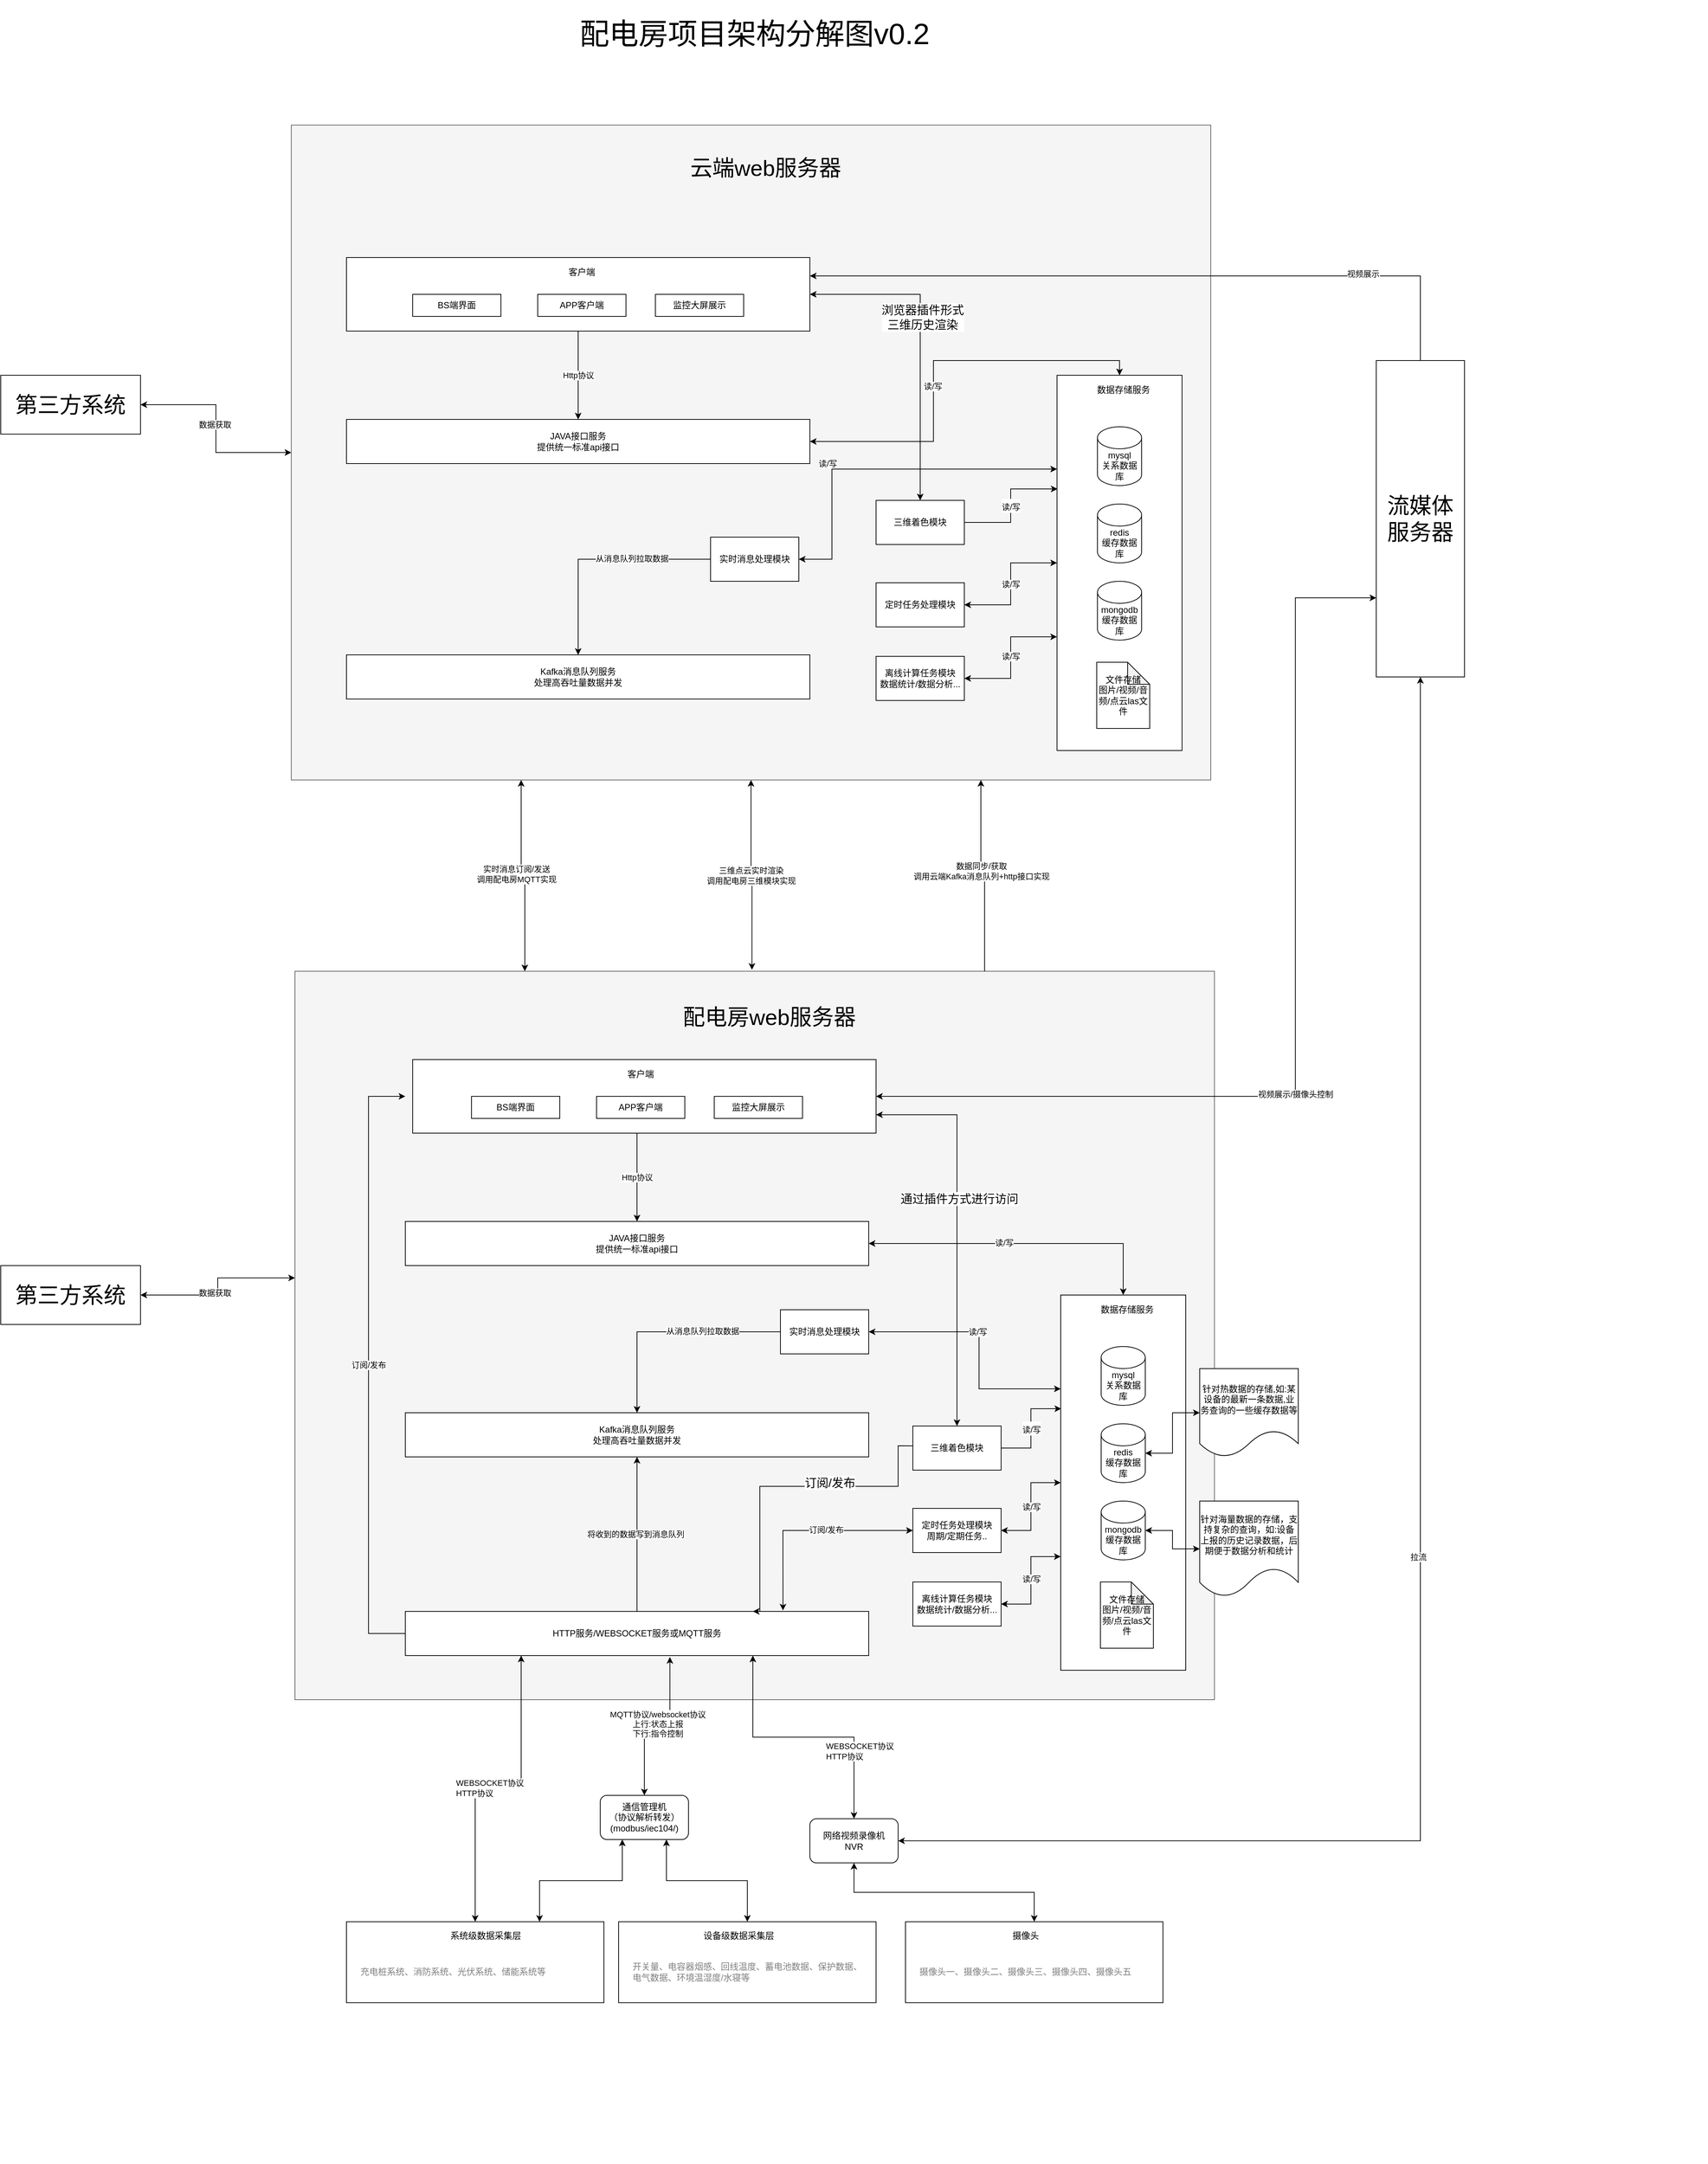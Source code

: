<mxfile version="14.2.4" type="github">
  <diagram id="ZLX79Pla6zQmYj3krY9h" name="Page-1">
    <mxGraphModel dx="3490" dy="3607" grid="1" gridSize="10" guides="1" tooltips="1" connect="1" arrows="1" fold="1" page="1" pageScale="1" pageWidth="827" pageHeight="1169" math="0" shadow="0">
      <root>
        <mxCell id="0" />
        <mxCell id="1" parent="0" />
        <mxCell id="Hge64UIndF-OUd2xj7uE-51" style="edgeStyle=orthogonalEdgeStyle;rounded=0;orthogonalLoop=1;jettySize=auto;html=1;entryX=0.25;entryY=1;entryDx=0;entryDy=0;startArrow=classic;startFill=1;exitX=0.25;exitY=0;exitDx=0;exitDy=0;" edge="1" parent="1" source="4pEcCP3RO2RsposU3_rt-15" target="Hge64UIndF-OUd2xj7uE-1">
          <mxGeometry relative="1" as="geometry">
            <mxPoint x="508" y="-521" as="sourcePoint" />
          </mxGeometry>
        </mxCell>
        <mxCell id="Hge64UIndF-OUd2xj7uE-52" value="实时消息订阅/发送&lt;br&gt;调用配电房MQTT实现" style="edgeLabel;html=1;align=center;verticalAlign=middle;resizable=0;points=[];" vertex="1" connectable="0" parent="Hge64UIndF-OUd2xj7uE-51">
          <mxGeometry x="0.029" y="7" relative="1" as="geometry">
            <mxPoint y="-1" as="offset" />
          </mxGeometry>
        </mxCell>
        <mxCell id="4pEcCP3RO2RsposU3_rt-15" value="" style="rounded=0;whiteSpace=wrap;html=1;fillColor=#f5f5f5;strokeColor=#666666;fontColor=#333333;" parent="1" vertex="1">
          <mxGeometry x="200" y="-560" width="1250" height="990" as="geometry" />
        </mxCell>
        <mxCell id="6ngK3pZLb5YHw3q2dqCH-3" value="" style="group" parent="1" vertex="1" connectable="0">
          <mxGeometry x="640" y="731.77" width="350" height="110" as="geometry" />
        </mxCell>
        <mxCell id="6ngK3pZLb5YHw3q2dqCH-1" value="" style="rounded=0;whiteSpace=wrap;html=1;" parent="6ngK3pZLb5YHw3q2dqCH-3" vertex="1">
          <mxGeometry width="350" height="110" as="geometry" />
        </mxCell>
        <mxCell id="6ngK3pZLb5YHw3q2dqCH-2" value="设备级数据采集层" style="text;html=1;strokeColor=none;fillColor=none;align=center;verticalAlign=middle;whiteSpace=wrap;rounded=0;" parent="6ngK3pZLb5YHw3q2dqCH-3" vertex="1">
          <mxGeometry x="110" y="11.79" width="106.61" height="15.71" as="geometry" />
        </mxCell>
        <mxCell id="6ngK3pZLb5YHw3q2dqCH-4" value="开关量、电容器烟感、回线温度、蓄电池数据、保护数据、电气数据、环境温湿度/水寝等" style="text;html=1;strokeColor=none;fillColor=none;align=left;verticalAlign=middle;whiteSpace=wrap;rounded=0;fontColor=#808080;" parent="6ngK3pZLb5YHw3q2dqCH-3" vertex="1">
          <mxGeometry x="16.935" y="60" width="321.774" height="15.71" as="geometry" />
        </mxCell>
        <mxCell id="6ngK3pZLb5YHw3q2dqCH-11" style="edgeStyle=orthogonalEdgeStyle;rounded=0;orthogonalLoop=1;jettySize=auto;html=1;exitX=0.5;exitY=0;exitDx=0;exitDy=0;entryX=0.5;entryY=1;entryDx=0;entryDy=0;startArrow=none;startFill=0;" parent="1" source="6ngK3pZLb5YHw3q2dqCH-5" target="6ngK3pZLb5YHw3q2dqCH-10" edge="1">
          <mxGeometry relative="1" as="geometry" />
        </mxCell>
        <mxCell id="6ngK3pZLb5YHw3q2dqCH-12" value="将收到的数据写到消息队列" style="edgeLabel;html=1;align=center;verticalAlign=middle;resizable=0;points=[];" parent="6ngK3pZLb5YHw3q2dqCH-11" vertex="1" connectable="0">
          <mxGeometry y="2" relative="1" as="geometry">
            <mxPoint as="offset" />
          </mxGeometry>
        </mxCell>
        <mxCell id="6ngK3pZLb5YHw3q2dqCH-5" value="HTTP服务/WEBSOCKET服务或MQTT服务" style="rounded=0;whiteSpace=wrap;html=1;" parent="1" vertex="1">
          <mxGeometry x="350" y="310" width="630" height="60" as="geometry" />
        </mxCell>
        <mxCell id="6ngK3pZLb5YHw3q2dqCH-8" style="edgeStyle=orthogonalEdgeStyle;rounded=0;orthogonalLoop=1;jettySize=auto;html=1;exitX=0.5;exitY=0;exitDx=0;exitDy=0;entryX=0.571;entryY=1.033;entryDx=0;entryDy=0;entryPerimeter=0;startArrow=classic;startFill=1;" parent="1" source="6ngK3pZLb5YHw3q2dqCH-6" target="6ngK3pZLb5YHw3q2dqCH-5" edge="1">
          <mxGeometry relative="1" as="geometry" />
        </mxCell>
        <mxCell id="6ngK3pZLb5YHw3q2dqCH-9" value="MQTT协议/websocket协议&lt;br&gt;上行:状态上报&lt;br&gt;下行:指令控制" style="edgeLabel;html=1;align=center;verticalAlign=middle;resizable=0;points=[];" parent="6ngK3pZLb5YHw3q2dqCH-8" vertex="1" connectable="0">
          <mxGeometry x="-0.023" y="-1" relative="1" as="geometry">
            <mxPoint x="3.5" y="-3.5" as="offset" />
          </mxGeometry>
        </mxCell>
        <mxCell id="6ngK3pZLb5YHw3q2dqCH-6" value="通信管理机&lt;br&gt;（协议解析转发）&lt;br&gt;(modbus/iec104/)" style="rounded=1;whiteSpace=wrap;html=1;" parent="1" vertex="1">
          <mxGeometry x="615" y="560.0" width="120" height="60" as="geometry" />
        </mxCell>
        <mxCell id="6ngK3pZLb5YHw3q2dqCH-7" style="edgeStyle=orthogonalEdgeStyle;rounded=0;orthogonalLoop=1;jettySize=auto;html=1;exitX=0.5;exitY=0;exitDx=0;exitDy=0;entryX=0.75;entryY=1;entryDx=0;entryDy=0;startArrow=classic;startFill=1;" parent="1" source="6ngK3pZLb5YHw3q2dqCH-1" target="6ngK3pZLb5YHw3q2dqCH-6" edge="1">
          <mxGeometry relative="1" as="geometry" />
        </mxCell>
        <mxCell id="6ngK3pZLb5YHw3q2dqCH-10" value="Kafka消息队列服务&lt;br&gt;处理高吞吐量数据并发" style="rounded=0;whiteSpace=wrap;html=1;" parent="1" vertex="1">
          <mxGeometry x="350" y="40" width="630" height="60" as="geometry" />
        </mxCell>
        <mxCell id="6ngK3pZLb5YHw3q2dqCH-22" style="edgeStyle=orthogonalEdgeStyle;rounded=0;orthogonalLoop=1;jettySize=auto;html=1;exitX=0;exitY=0.5;exitDx=0;exitDy=0;entryX=0.5;entryY=0;entryDx=0;entryDy=0;startArrow=none;startFill=0;" parent="1" source="6ngK3pZLb5YHw3q2dqCH-21" target="6ngK3pZLb5YHw3q2dqCH-10" edge="1">
          <mxGeometry relative="1" as="geometry" />
        </mxCell>
        <mxCell id="6ngK3pZLb5YHw3q2dqCH-25" value="从消息队列拉取数据" style="edgeLabel;html=1;align=center;verticalAlign=middle;resizable=0;points=[];" parent="6ngK3pZLb5YHw3q2dqCH-22" vertex="1" connectable="0">
          <mxGeometry x="-0.305" y="-4" relative="1" as="geometry">
            <mxPoint y="3" as="offset" />
          </mxGeometry>
        </mxCell>
        <mxCell id="6ngK3pZLb5YHw3q2dqCH-23" style="edgeStyle=orthogonalEdgeStyle;rounded=0;orthogonalLoop=1;jettySize=auto;html=1;exitX=1;exitY=0.5;exitDx=0;exitDy=0;entryX=0;entryY=0.25;entryDx=0;entryDy=0;startArrow=classic;startFill=1;" parent="1" source="6ngK3pZLb5YHw3q2dqCH-21" target="6ngK3pZLb5YHw3q2dqCH-17" edge="1">
          <mxGeometry relative="1" as="geometry">
            <Array as="points">
              <mxPoint x="1130" y="-70" />
              <mxPoint x="1130" y="8" />
            </Array>
          </mxGeometry>
        </mxCell>
        <mxCell id="6ngK3pZLb5YHw3q2dqCH-24" value="读/写" style="edgeLabel;html=1;align=center;verticalAlign=middle;resizable=0;points=[];" parent="6ngK3pZLb5YHw3q2dqCH-23" vertex="1" connectable="0">
          <mxGeometry x="-0.127" relative="1" as="geometry">
            <mxPoint as="offset" />
          </mxGeometry>
        </mxCell>
        <mxCell id="6ngK3pZLb5YHw3q2dqCH-21" value="实时消息处理模块" style="rounded=0;whiteSpace=wrap;html=1;" parent="1" vertex="1">
          <mxGeometry x="860" y="-100" width="120" height="60" as="geometry" />
        </mxCell>
        <mxCell id="6ngK3pZLb5YHw3q2dqCH-27" style="edgeStyle=orthogonalEdgeStyle;rounded=0;orthogonalLoop=1;jettySize=auto;html=1;exitX=1;exitY=0.5;exitDx=0;exitDy=0;entryX=0.5;entryY=0;entryDx=0;entryDy=0;startArrow=classic;startFill=1;" parent="1" source="6ngK3pZLb5YHw3q2dqCH-26" target="6ngK3pZLb5YHw3q2dqCH-17" edge="1">
          <mxGeometry relative="1" as="geometry" />
        </mxCell>
        <mxCell id="6ngK3pZLb5YHw3q2dqCH-28" value="读/写" style="edgeLabel;html=1;align=center;verticalAlign=middle;resizable=0;points=[];" parent="6ngK3pZLb5YHw3q2dqCH-27" vertex="1" connectable="0">
          <mxGeometry x="-0.117" y="1" relative="1" as="geometry">
            <mxPoint as="offset" />
          </mxGeometry>
        </mxCell>
        <mxCell id="6ngK3pZLb5YHw3q2dqCH-34" value="Http协议" style="edgeStyle=orthogonalEdgeStyle;rounded=0;orthogonalLoop=1;jettySize=auto;html=1;exitX=0.5;exitY=0;exitDx=0;exitDy=0;entryX=0.5;entryY=1;entryDx=0;entryDy=0;startArrow=classic;startFill=1;endArrow=none;endFill=0;" parent="1" source="6ngK3pZLb5YHw3q2dqCH-26" edge="1">
          <mxGeometry relative="1" as="geometry">
            <mxPoint x="665" y="-340" as="targetPoint" />
          </mxGeometry>
        </mxCell>
        <mxCell id="6ngK3pZLb5YHw3q2dqCH-26" value="JAVA接口服务&lt;br&gt;提供统一标准api接口" style="rounded=0;whiteSpace=wrap;html=1;" parent="1" vertex="1">
          <mxGeometry x="350" y="-220" width="630" height="60" as="geometry" />
        </mxCell>
        <mxCell id="6ngK3pZLb5YHw3q2dqCH-35" value="订阅/发布" style="edgeStyle=orthogonalEdgeStyle;rounded=0;orthogonalLoop=1;jettySize=auto;html=1;exitX=0;exitY=0.5;exitDx=0;exitDy=0;entryX=0;entryY=0.5;entryDx=0;entryDy=0;startArrow=classic;startFill=1;endArrow=none;endFill=0;" parent="1" target="6ngK3pZLb5YHw3q2dqCH-5" edge="1">
          <mxGeometry relative="1" as="geometry">
            <Array as="points">
              <mxPoint x="300" y="-390" />
              <mxPoint x="300" y="340" />
            </Array>
            <mxPoint x="350" y="-390" as="sourcePoint" />
          </mxGeometry>
        </mxCell>
        <mxCell id="wOWI92VTgoeN90mq59TN-5" style="edgeStyle=orthogonalEdgeStyle;rounded=0;orthogonalLoop=1;jettySize=auto;html=1;exitX=1;exitY=0.75;exitDx=0;exitDy=0;entryX=0.5;entryY=0;entryDx=0;entryDy=0;fontSize=16;startArrow=classic;startFill=1;" parent="1" source="6ngK3pZLb5YHw3q2dqCH-29" target="wOWI92VTgoeN90mq59TN-1" edge="1">
          <mxGeometry relative="1" as="geometry" />
        </mxCell>
        <mxCell id="wOWI92VTgoeN90mq59TN-6" value="通过插件方式进行访问" style="edgeLabel;html=1;align=center;verticalAlign=middle;resizable=0;points=[];fontSize=16;" parent="wOWI92VTgoeN90mq59TN-5" vertex="1" connectable="0">
          <mxGeometry x="-0.16" y="3" relative="1" as="geometry">
            <mxPoint as="offset" />
          </mxGeometry>
        </mxCell>
        <mxCell id="6ngK3pZLb5YHw3q2dqCH-29" value="" style="rounded=0;whiteSpace=wrap;html=1;" parent="1" vertex="1">
          <mxGeometry x="360" y="-440" width="630" height="100" as="geometry" />
        </mxCell>
        <mxCell id="6ngK3pZLb5YHw3q2dqCH-30" value="客户端" style="text;html=1;strokeColor=none;fillColor=none;align=center;verticalAlign=middle;whiteSpace=wrap;rounded=0;" parent="1" vertex="1">
          <mxGeometry x="650" y="-430" width="40" height="20" as="geometry" />
        </mxCell>
        <mxCell id="6ngK3pZLb5YHw3q2dqCH-31" value="BS端界面" style="rounded=0;whiteSpace=wrap;html=1;" parent="1" vertex="1">
          <mxGeometry x="440" y="-390" width="120" height="30" as="geometry" />
        </mxCell>
        <mxCell id="6ngK3pZLb5YHw3q2dqCH-32" value="APP客户端" style="rounded=0;whiteSpace=wrap;html=1;" parent="1" vertex="1">
          <mxGeometry x="610" y="-390" width="120" height="30" as="geometry" />
        </mxCell>
        <mxCell id="6ngK3pZLb5YHw3q2dqCH-33" value="监控大屏展示" style="rounded=0;whiteSpace=wrap;html=1;" parent="1" vertex="1">
          <mxGeometry x="770" y="-390" width="120" height="30" as="geometry" />
        </mxCell>
        <mxCell id="6ngK3pZLb5YHw3q2dqCH-37" value="" style="group" parent="1" vertex="1" connectable="0">
          <mxGeometry x="270" y="731.77" width="350" height="110" as="geometry" />
        </mxCell>
        <mxCell id="6ngK3pZLb5YHw3q2dqCH-38" value="" style="rounded=0;whiteSpace=wrap;html=1;" parent="6ngK3pZLb5YHw3q2dqCH-37" vertex="1">
          <mxGeometry width="350" height="110" as="geometry" />
        </mxCell>
        <mxCell id="6ngK3pZLb5YHw3q2dqCH-39" value="系统级数据采集层" style="text;html=1;strokeColor=none;fillColor=none;align=center;verticalAlign=middle;whiteSpace=wrap;rounded=0;" parent="6ngK3pZLb5YHw3q2dqCH-37" vertex="1">
          <mxGeometry x="139.03" y="11.79" width="100.97" height="15.71" as="geometry" />
        </mxCell>
        <mxCell id="6ngK3pZLb5YHw3q2dqCH-40" value="充电桩系统、消防系统、光伏系统、储能系统等" style="text;html=1;strokeColor=none;fillColor=none;align=left;verticalAlign=middle;whiteSpace=wrap;rounded=0;fontColor=#808080;" parent="6ngK3pZLb5YHw3q2dqCH-37" vertex="1">
          <mxGeometry x="16.935" y="60" width="321.774" height="15.71" as="geometry" />
        </mxCell>
        <mxCell id="6ngK3pZLb5YHw3q2dqCH-41" style="edgeStyle=orthogonalEdgeStyle;rounded=0;orthogonalLoop=1;jettySize=auto;html=1;exitX=0.5;exitY=0;exitDx=0;exitDy=0;entryX=0.25;entryY=1;entryDx=0;entryDy=0;startArrow=classic;startFill=1;endArrow=classic;endFill=1;fontColor=#808080;" parent="1" source="6ngK3pZLb5YHw3q2dqCH-38" target="6ngK3pZLb5YHw3q2dqCH-5" edge="1">
          <mxGeometry relative="1" as="geometry" />
        </mxCell>
        <mxCell id="6ngK3pZLb5YHw3q2dqCH-42" value="WEBSOCKET协议&lt;br&gt;HTTP协议&lt;br&gt;" style="edgeLabel;html=1;align=left;verticalAlign=middle;resizable=0;points=[];" parent="6ngK3pZLb5YHw3q2dqCH-41" vertex="1" connectable="0">
          <mxGeometry x="-0.146" y="1" relative="1" as="geometry">
            <mxPoint x="-28" as="offset" />
          </mxGeometry>
        </mxCell>
        <mxCell id="6ngK3pZLb5YHw3q2dqCH-45" style="edgeStyle=orthogonalEdgeStyle;rounded=0;orthogonalLoop=1;jettySize=auto;html=1;exitX=0;exitY=0.75;exitDx=0;exitDy=0;entryX=1;entryY=0.5;entryDx=0;entryDy=0;startArrow=classic;startFill=1;endArrow=classic;endFill=1;fontColor=#000000;" parent="1" source="6ngK3pZLb5YHw3q2dqCH-44" target="6ngK3pZLb5YHw3q2dqCH-29" edge="1">
          <mxGeometry relative="1" as="geometry">
            <Array as="points">
              <mxPoint x="1560" y="-1067" />
              <mxPoint x="1560" y="-390" />
            </Array>
          </mxGeometry>
        </mxCell>
        <mxCell id="6ngK3pZLb5YHw3q2dqCH-46" value="视频展示/摄像头控制" style="edgeLabel;html=1;align=center;verticalAlign=middle;resizable=0;points=[];fontColor=#000000;" parent="6ngK3pZLb5YHw3q2dqCH-45" vertex="1" connectable="0">
          <mxGeometry x="0.155" relative="1" as="geometry">
            <mxPoint as="offset" />
          </mxGeometry>
        </mxCell>
        <mxCell id="6ngK3pZLb5YHw3q2dqCH-44" value="&lt;font style=&quot;font-size: 30px&quot;&gt;流媒体服务器&lt;/font&gt;" style="rounded=0;whiteSpace=wrap;html=1;fontColor=#000000;align=center;" parent="1" vertex="1">
          <mxGeometry x="1670" y="-1390" width="120" height="430" as="geometry" />
        </mxCell>
        <mxCell id="6ngK3pZLb5YHw3q2dqCH-47" value="" style="group" parent="1" vertex="1" connectable="0">
          <mxGeometry x="1030" y="731.77" width="350" height="110" as="geometry" />
        </mxCell>
        <mxCell id="6ngK3pZLb5YHw3q2dqCH-48" value="" style="rounded=0;whiteSpace=wrap;html=1;" parent="6ngK3pZLb5YHw3q2dqCH-47" vertex="1">
          <mxGeometry width="350" height="110" as="geometry" />
        </mxCell>
        <mxCell id="6ngK3pZLb5YHw3q2dqCH-49" value="摄像头" style="text;html=1;strokeColor=none;fillColor=none;align=center;verticalAlign=middle;whiteSpace=wrap;rounded=0;" parent="6ngK3pZLb5YHw3q2dqCH-47" vertex="1">
          <mxGeometry x="110" y="11.79" width="106.61" height="15.71" as="geometry" />
        </mxCell>
        <mxCell id="6ngK3pZLb5YHw3q2dqCH-50" value="摄像头一、摄像头二、摄像头三、摄像头四、摄像头五" style="text;html=1;strokeColor=none;fillColor=none;align=left;verticalAlign=middle;whiteSpace=wrap;rounded=0;fontColor=#808080;" parent="6ngK3pZLb5YHw3q2dqCH-47" vertex="1">
          <mxGeometry x="16.935" y="60" width="321.774" height="15.71" as="geometry" />
        </mxCell>
        <mxCell id="6ngK3pZLb5YHw3q2dqCH-56" style="edgeStyle=orthogonalEdgeStyle;rounded=0;orthogonalLoop=1;jettySize=auto;html=1;exitX=0.5;exitY=0;exitDx=0;exitDy=0;entryX=0.75;entryY=1;entryDx=0;entryDy=0;startArrow=classic;startFill=1;endArrow=classic;endFill=1;fontColor=#000000;" parent="1" source="6ngK3pZLb5YHw3q2dqCH-54" target="6ngK3pZLb5YHw3q2dqCH-5" edge="1">
          <mxGeometry relative="1" as="geometry" />
        </mxCell>
        <mxCell id="6ngK3pZLb5YHw3q2dqCH-57" style="edgeStyle=orthogonalEdgeStyle;rounded=0;orthogonalLoop=1;jettySize=auto;html=1;exitX=1;exitY=0.5;exitDx=0;exitDy=0;entryX=0.5;entryY=1;entryDx=0;entryDy=0;startArrow=classic;startFill=1;endArrow=classic;endFill=1;fontColor=#000000;" parent="1" source="6ngK3pZLb5YHw3q2dqCH-54" target="6ngK3pZLb5YHw3q2dqCH-44" edge="1">
          <mxGeometry relative="1" as="geometry" />
        </mxCell>
        <mxCell id="4pEcCP3RO2RsposU3_rt-8" value="拉流" style="edgeLabel;html=1;align=center;verticalAlign=middle;resizable=0;points=[];" parent="6ngK3pZLb5YHw3q2dqCH-57" vertex="1" connectable="0">
          <mxGeometry x="-0.043" y="3" relative="1" as="geometry">
            <mxPoint as="offset" />
          </mxGeometry>
        </mxCell>
        <mxCell id="6ngK3pZLb5YHw3q2dqCH-54" value="网络视频录像机&lt;br&gt;NVR" style="rounded=1;whiteSpace=wrap;html=1;" parent="1" vertex="1">
          <mxGeometry x="900" y="591.77" width="120" height="60" as="geometry" />
        </mxCell>
        <mxCell id="6ngK3pZLb5YHw3q2dqCH-55" style="edgeStyle=orthogonalEdgeStyle;rounded=0;orthogonalLoop=1;jettySize=auto;html=1;exitX=0.5;exitY=0;exitDx=0;exitDy=0;startArrow=classic;startFill=1;endArrow=classic;endFill=1;fontColor=#000000;" parent="1" source="6ngK3pZLb5YHw3q2dqCH-48" target="6ngK3pZLb5YHw3q2dqCH-54" edge="1">
          <mxGeometry relative="1" as="geometry" />
        </mxCell>
        <mxCell id="4pEcCP3RO2RsposU3_rt-3" value="读/写" style="edgeStyle=orthogonalEdgeStyle;rounded=0;orthogonalLoop=1;jettySize=auto;html=1;exitX=1;exitY=0.5;exitDx=0;exitDy=0;startArrow=classic;startFill=1;" parent="1" source="4pEcCP3RO2RsposU3_rt-1" target="6ngK3pZLb5YHw3q2dqCH-17" edge="1">
          <mxGeometry relative="1" as="geometry" />
        </mxCell>
        <mxCell id="4pEcCP3RO2RsposU3_rt-4" style="edgeStyle=orthogonalEdgeStyle;rounded=0;orthogonalLoop=1;jettySize=auto;html=1;exitX=0;exitY=0.5;exitDx=0;exitDy=0;entryX=0.815;entryY=-0.022;entryDx=0;entryDy=0;entryPerimeter=0;startArrow=classic;startFill=1;" parent="1" source="4pEcCP3RO2RsposU3_rt-1" target="6ngK3pZLb5YHw3q2dqCH-5" edge="1">
          <mxGeometry relative="1" as="geometry" />
        </mxCell>
        <mxCell id="4pEcCP3RO2RsposU3_rt-5" value="订阅/发布" style="edgeLabel;html=1;align=center;verticalAlign=middle;resizable=0;points=[];" parent="4pEcCP3RO2RsposU3_rt-4" vertex="1" connectable="0">
          <mxGeometry x="-0.169" y="-1" relative="1" as="geometry">
            <mxPoint as="offset" />
          </mxGeometry>
        </mxCell>
        <mxCell id="4pEcCP3RO2RsposU3_rt-1" value="定时任务处理模块&lt;br&gt;周期/定期任务.." style="rounded=0;whiteSpace=wrap;html=1;" parent="1" vertex="1">
          <mxGeometry x="1040" y="170" width="120" height="60" as="geometry" />
        </mxCell>
        <mxCell id="4pEcCP3RO2RsposU3_rt-6" style="edgeStyle=orthogonalEdgeStyle;rounded=0;orthogonalLoop=1;jettySize=auto;html=1;exitX=1;exitY=0.5;exitDx=0;exitDy=0;entryX=0;entryY=0.697;entryDx=0;entryDy=0;entryPerimeter=0;startArrow=classic;startFill=1;" parent="1" source="4pEcCP3RO2RsposU3_rt-2" target="6ngK3pZLb5YHw3q2dqCH-17" edge="1">
          <mxGeometry relative="1" as="geometry" />
        </mxCell>
        <mxCell id="4pEcCP3RO2RsposU3_rt-7" value="读/写" style="edgeLabel;html=1;align=center;verticalAlign=middle;resizable=0;points=[];" parent="4pEcCP3RO2RsposU3_rt-6" vertex="1" connectable="0">
          <mxGeometry x="0.025" relative="1" as="geometry">
            <mxPoint as="offset" />
          </mxGeometry>
        </mxCell>
        <mxCell id="4pEcCP3RO2RsposU3_rt-2" value="&lt;font style=&quot;font-size: 12px&quot;&gt;离线计算任务模块&lt;/font&gt;&lt;br&gt;数据统计/数据分析..." style="rounded=0;whiteSpace=wrap;html=1;" parent="1" vertex="1">
          <mxGeometry x="1040" y="270" width="120" height="60" as="geometry" />
        </mxCell>
        <mxCell id="6ngK3pZLb5YHw3q2dqCH-17" value="" style="rounded=0;whiteSpace=wrap;html=1;" parent="1" vertex="1">
          <mxGeometry x="1241" y="-120" width="170" height="510" as="geometry" />
        </mxCell>
        <mxCell id="6ngK3pZLb5YHw3q2dqCH-14" value="mysql&lt;br&gt;关系数据库" style="shape=cylinder3;whiteSpace=wrap;html=1;boundedLbl=1;backgroundOutline=1;size=15;" parent="1" vertex="1">
          <mxGeometry x="1296" y="-50" width="60" height="80" as="geometry" />
        </mxCell>
        <mxCell id="4pEcCP3RO2RsposU3_rt-26" value="" style="edgeStyle=orthogonalEdgeStyle;rounded=0;orthogonalLoop=1;jettySize=auto;html=1;startArrow=classic;startFill=1;fontSize=30;" parent="1" source="6ngK3pZLb5YHw3q2dqCH-15" target="4pEcCP3RO2RsposU3_rt-25" edge="1">
          <mxGeometry relative="1" as="geometry" />
        </mxCell>
        <mxCell id="6ngK3pZLb5YHw3q2dqCH-15" value="redis&lt;br&gt;缓存数据库" style="shape=cylinder3;whiteSpace=wrap;html=1;boundedLbl=1;backgroundOutline=1;size=15;" parent="1" vertex="1">
          <mxGeometry x="1296" y="55" width="60" height="80" as="geometry" />
        </mxCell>
        <mxCell id="4pEcCP3RO2RsposU3_rt-24" value="" style="edgeStyle=orthogonalEdgeStyle;rounded=0;orthogonalLoop=1;jettySize=auto;html=1;startArrow=classic;startFill=1;fontSize=30;" parent="1" source="6ngK3pZLb5YHw3q2dqCH-16" target="4pEcCP3RO2RsposU3_rt-23" edge="1">
          <mxGeometry relative="1" as="geometry" />
        </mxCell>
        <mxCell id="6ngK3pZLb5YHw3q2dqCH-16" value="mongodb&lt;br&gt;缓存数据库" style="shape=cylinder3;whiteSpace=wrap;html=1;boundedLbl=1;backgroundOutline=1;size=15;" parent="1" vertex="1">
          <mxGeometry x="1296" y="160" width="60" height="80" as="geometry" />
        </mxCell>
        <mxCell id="6ngK3pZLb5YHw3q2dqCH-20" value="数据存储服务" style="text;html=1;strokeColor=none;fillColor=none;align=center;verticalAlign=middle;whiteSpace=wrap;rounded=0;" parent="1" vertex="1">
          <mxGeometry x="1293.5" y="-110" width="75" height="20" as="geometry" />
        </mxCell>
        <mxCell id="4pEcCP3RO2RsposU3_rt-14" value="文件存储&lt;br&gt;图片/视频/音频/点云las文件" style="shape=note;whiteSpace=wrap;html=1;backgroundOutline=1;darkOpacity=0.05;" parent="1" vertex="1">
          <mxGeometry x="1295" y="270" width="72" height="90" as="geometry" />
        </mxCell>
        <mxCell id="4pEcCP3RO2RsposU3_rt-17" style="edgeStyle=orthogonalEdgeStyle;rounded=0;orthogonalLoop=1;jettySize=auto;html=1;exitX=1;exitY=0.5;exitDx=0;exitDy=0;entryX=0;entryY=0.421;entryDx=0;entryDy=0;entryPerimeter=0;startArrow=classic;startFill=1;" parent="1" source="4pEcCP3RO2RsposU3_rt-16" target="4pEcCP3RO2RsposU3_rt-15" edge="1">
          <mxGeometry relative="1" as="geometry" />
        </mxCell>
        <mxCell id="4pEcCP3RO2RsposU3_rt-18" value="数据获取" style="edgeLabel;html=1;align=center;verticalAlign=middle;resizable=0;points=[];" parent="4pEcCP3RO2RsposU3_rt-17" vertex="1" connectable="0">
          <mxGeometry x="-0.071" y="4" relative="1" as="geometry">
            <mxPoint as="offset" />
          </mxGeometry>
        </mxCell>
        <mxCell id="4pEcCP3RO2RsposU3_rt-16" value="&lt;font style=&quot;font-size: 30px&quot;&gt;第三方系统&lt;/font&gt;" style="rounded=0;whiteSpace=wrap;html=1;" parent="1" vertex="1">
          <mxGeometry x="-200" y="-160" width="190" height="80" as="geometry" />
        </mxCell>
        <mxCell id="4pEcCP3RO2RsposU3_rt-19" value="配电房web服务器" style="text;html=1;strokeColor=none;fillColor=none;align=center;verticalAlign=middle;whiteSpace=wrap;rounded=0;fontSize=30;" parent="1" vertex="1">
          <mxGeometry x="660" y="-508" width="370" height="20" as="geometry" />
        </mxCell>
        <mxCell id="4pEcCP3RO2RsposU3_rt-22" value="WEBSOCKET协议&lt;br&gt;HTTP协议&lt;br&gt;" style="edgeLabel;html=1;align=left;verticalAlign=middle;resizable=0;points=[];" parent="1" vertex="1" connectable="0">
          <mxGeometry x="920.005" y="500.002" as="geometry" />
        </mxCell>
        <mxCell id="4pEcCP3RO2RsposU3_rt-23" value="针对海量数据的存储，支持复杂的查询，如:设备上报的历史记录数据，后期便于数据分析和统计" style="shape=document;whiteSpace=wrap;html=1;boundedLbl=1;" parent="1" vertex="1">
          <mxGeometry x="1430" y="160" width="134" height="130" as="geometry" />
        </mxCell>
        <mxCell id="4pEcCP3RO2RsposU3_rt-25" value="针对热数据的存储,如:某设备的最新一条数据,业务查询的一些缓存数据等" style="shape=document;whiteSpace=wrap;html=1;boundedLbl=1;" parent="1" vertex="1">
          <mxGeometry x="1430" y="-20" width="134" height="120" as="geometry" />
        </mxCell>
        <mxCell id="4pEcCP3RO2RsposU3_rt-28" value="&lt;font style=&quot;font-size: 40px&quot;&gt;配电房项目架构分解图v0.2&lt;/font&gt;" style="text;html=1;strokeColor=none;fillColor=none;align=center;verticalAlign=middle;whiteSpace=wrap;rounded=0;fontSize=30;" parent="1" vertex="1">
          <mxGeometry x="500" y="-1880" width="650" height="90" as="geometry" />
        </mxCell>
        <mxCell id="XfIyMnjApyJGo3qrFFb7-1" style="edgeStyle=orthogonalEdgeStyle;rounded=0;orthogonalLoop=1;jettySize=auto;html=1;exitX=0.75;exitY=0;exitDx=0;exitDy=0;startArrow=classic;startFill=1;entryX=0.25;entryY=1;entryDx=0;entryDy=0;" parent="1" source="6ngK3pZLb5YHw3q2dqCH-38" target="6ngK3pZLb5YHw3q2dqCH-6" edge="1">
          <mxGeometry relative="1" as="geometry">
            <mxPoint x="640" y="650" as="targetPoint" />
          </mxGeometry>
        </mxCell>
        <mxCell id="wOWI92VTgoeN90mq59TN-2" value="&lt;font style=&quot;font-size: 11px&quot;&gt;读/写&lt;/font&gt;" style="edgeStyle=orthogonalEdgeStyle;rounded=0;orthogonalLoop=1;jettySize=auto;html=1;exitX=1;exitY=0.5;exitDx=0;exitDy=0;entryX=0.004;entryY=0.303;entryDx=0;entryDy=0;entryPerimeter=0;fontSize=16;" parent="1" source="wOWI92VTgoeN90mq59TN-1" target="6ngK3pZLb5YHw3q2dqCH-17" edge="1">
          <mxGeometry relative="1" as="geometry" />
        </mxCell>
        <mxCell id="wOWI92VTgoeN90mq59TN-3" style="edgeStyle=orthogonalEdgeStyle;rounded=0;orthogonalLoop=1;jettySize=auto;html=1;exitX=-0.002;exitY=0.449;exitDx=0;exitDy=0;entryX=0.75;entryY=0;entryDx=0;entryDy=0;fontSize=16;exitPerimeter=0;" parent="1" source="wOWI92VTgoeN90mq59TN-1" target="6ngK3pZLb5YHw3q2dqCH-5" edge="1">
          <mxGeometry relative="1" as="geometry">
            <Array as="points">
              <mxPoint x="1020" y="85" />
              <mxPoint x="1020" y="140" />
              <mxPoint x="832" y="140" />
              <mxPoint x="832" y="310" />
            </Array>
          </mxGeometry>
        </mxCell>
        <mxCell id="wOWI92VTgoeN90mq59TN-4" value="订阅/发布" style="edgeLabel;html=1;align=center;verticalAlign=middle;resizable=0;points=[];fontSize=16;" parent="wOWI92VTgoeN90mq59TN-3" vertex="1" connectable="0">
          <mxGeometry x="-0.242" y="-5" relative="1" as="geometry">
            <mxPoint x="-1" as="offset" />
          </mxGeometry>
        </mxCell>
        <mxCell id="wOWI92VTgoeN90mq59TN-1" value="三维着色模块" style="rounded=0;whiteSpace=wrap;html=1;" parent="1" vertex="1">
          <mxGeometry x="1040" y="58" width="120" height="60" as="geometry" />
        </mxCell>
        <mxCell id="Hge64UIndF-OUd2xj7uE-53" value="三维点云实时渲染&lt;br&gt;调用配电房三维模块实现" style="edgeStyle=orthogonalEdgeStyle;rounded=0;orthogonalLoop=1;jettySize=auto;html=1;exitX=0.5;exitY=1;exitDx=0;exitDy=0;startArrow=classic;startFill=1;entryX=0.497;entryY=-0.002;entryDx=0;entryDy=0;entryPerimeter=0;" edge="1" parent="1" source="Hge64UIndF-OUd2xj7uE-1" target="4pEcCP3RO2RsposU3_rt-15">
          <mxGeometry relative="1" as="geometry">
            <mxPoint x="821" y="-540" as="targetPoint" />
          </mxGeometry>
        </mxCell>
        <mxCell id="Hge64UIndF-OUd2xj7uE-54" style="edgeStyle=orthogonalEdgeStyle;rounded=0;orthogonalLoop=1;jettySize=auto;html=1;exitX=0.75;exitY=1;exitDx=0;exitDy=0;entryX=0.75;entryY=0;entryDx=0;entryDy=0;startArrow=classic;startFill=1;endArrow=none;endFill=0;" edge="1" parent="1" source="Hge64UIndF-OUd2xj7uE-1" target="4pEcCP3RO2RsposU3_rt-15">
          <mxGeometry relative="1" as="geometry" />
        </mxCell>
        <mxCell id="Hge64UIndF-OUd2xj7uE-55" value="数据同步/获取&lt;br&gt;调用云端Kafka消息队列+http接口实现" style="edgeLabel;html=1;align=center;verticalAlign=middle;resizable=0;points=[];" vertex="1" connectable="0" parent="Hge64UIndF-OUd2xj7uE-54">
          <mxGeometry x="-0.056" y="1" relative="1" as="geometry">
            <mxPoint x="-1" y="-1" as="offset" />
          </mxGeometry>
        </mxCell>
        <mxCell id="Hge64UIndF-OUd2xj7uE-1" value="" style="rounded=0;whiteSpace=wrap;html=1;fillColor=#f5f5f5;strokeColor=#666666;fontColor=#333333;" vertex="1" parent="1">
          <mxGeometry x="195" y="-1710" width="1250" height="890" as="geometry" />
        </mxCell>
        <mxCell id="Hge64UIndF-OUd2xj7uE-6" value="Kafka消息队列服务&lt;br&gt;处理高吞吐量数据并发" style="rounded=0;whiteSpace=wrap;html=1;" vertex="1" parent="1">
          <mxGeometry x="270" y="-990" width="630" height="60" as="geometry" />
        </mxCell>
        <mxCell id="Hge64UIndF-OUd2xj7uE-7" style="edgeStyle=orthogonalEdgeStyle;rounded=0;orthogonalLoop=1;jettySize=auto;html=1;exitX=0;exitY=0.5;exitDx=0;exitDy=0;entryX=0.5;entryY=0;entryDx=0;entryDy=0;startArrow=none;startFill=0;" edge="1" parent="1" source="Hge64UIndF-OUd2xj7uE-11" target="Hge64UIndF-OUd2xj7uE-6">
          <mxGeometry relative="1" as="geometry" />
        </mxCell>
        <mxCell id="Hge64UIndF-OUd2xj7uE-8" value="从消息队列拉取数据" style="edgeLabel;html=1;align=center;verticalAlign=middle;resizable=0;points=[];" vertex="1" connectable="0" parent="Hge64UIndF-OUd2xj7uE-7">
          <mxGeometry x="-0.305" y="-4" relative="1" as="geometry">
            <mxPoint y="3" as="offset" />
          </mxGeometry>
        </mxCell>
        <mxCell id="Hge64UIndF-OUd2xj7uE-9" style="edgeStyle=orthogonalEdgeStyle;rounded=0;orthogonalLoop=1;jettySize=auto;html=1;exitX=1;exitY=0.5;exitDx=0;exitDy=0;entryX=0;entryY=0.25;entryDx=0;entryDy=0;startArrow=classic;startFill=1;" edge="1" parent="1" source="Hge64UIndF-OUd2xj7uE-11" target="Hge64UIndF-OUd2xj7uE-32">
          <mxGeometry relative="1" as="geometry">
            <Array as="points">
              <mxPoint x="930" y="-1120" />
              <mxPoint x="930" y="-1242" />
            </Array>
          </mxGeometry>
        </mxCell>
        <mxCell id="Hge64UIndF-OUd2xj7uE-10" value="读/写" style="edgeLabel;html=1;align=center;verticalAlign=middle;resizable=0;points=[];" vertex="1" connectable="0" parent="Hge64UIndF-OUd2xj7uE-9">
          <mxGeometry x="-0.127" relative="1" as="geometry">
            <mxPoint x="-45" y="-8" as="offset" />
          </mxGeometry>
        </mxCell>
        <mxCell id="Hge64UIndF-OUd2xj7uE-11" value="实时消息处理模块" style="rounded=0;whiteSpace=wrap;html=1;" vertex="1" parent="1">
          <mxGeometry x="765" y="-1150" width="120" height="60" as="geometry" />
        </mxCell>
        <mxCell id="Hge64UIndF-OUd2xj7uE-12" style="edgeStyle=orthogonalEdgeStyle;rounded=0;orthogonalLoop=1;jettySize=auto;html=1;exitX=1;exitY=0.5;exitDx=0;exitDy=0;entryX=0.5;entryY=0;entryDx=0;entryDy=0;startArrow=classic;startFill=1;" edge="1" parent="1" source="Hge64UIndF-OUd2xj7uE-15" target="Hge64UIndF-OUd2xj7uE-32">
          <mxGeometry relative="1" as="geometry" />
        </mxCell>
        <mxCell id="Hge64UIndF-OUd2xj7uE-13" value="读/写" style="edgeLabel;html=1;align=center;verticalAlign=middle;resizable=0;points=[];" vertex="1" connectable="0" parent="Hge64UIndF-OUd2xj7uE-12">
          <mxGeometry x="-0.117" y="1" relative="1" as="geometry">
            <mxPoint as="offset" />
          </mxGeometry>
        </mxCell>
        <mxCell id="Hge64UIndF-OUd2xj7uE-14" value="Http协议" style="edgeStyle=orthogonalEdgeStyle;rounded=0;orthogonalLoop=1;jettySize=auto;html=1;exitX=0.5;exitY=0;exitDx=0;exitDy=0;entryX=0.5;entryY=1;entryDx=0;entryDy=0;startArrow=classic;startFill=1;endArrow=none;endFill=0;" edge="1" parent="1" source="Hge64UIndF-OUd2xj7uE-15" target="Hge64UIndF-OUd2xj7uE-19">
          <mxGeometry relative="1" as="geometry" />
        </mxCell>
        <mxCell id="Hge64UIndF-OUd2xj7uE-15" value="JAVA接口服务&lt;br&gt;提供统一标准api接口" style="rounded=0;whiteSpace=wrap;html=1;" vertex="1" parent="1">
          <mxGeometry x="270" y="-1310" width="630" height="60" as="geometry" />
        </mxCell>
        <mxCell id="Hge64UIndF-OUd2xj7uE-17" style="edgeStyle=orthogonalEdgeStyle;rounded=0;orthogonalLoop=1;jettySize=auto;html=1;exitX=1;exitY=0.5;exitDx=0;exitDy=0;entryX=0.5;entryY=0;entryDx=0;entryDy=0;fontSize=16;startArrow=classic;startFill=1;" edge="1" parent="1" source="Hge64UIndF-OUd2xj7uE-19" target="Hge64UIndF-OUd2xj7uE-46">
          <mxGeometry relative="1" as="geometry" />
        </mxCell>
        <mxCell id="Hge64UIndF-OUd2xj7uE-18" value="浏览器插件形式&lt;br&gt;三维历史渲染" style="edgeLabel;html=1;align=center;verticalAlign=middle;resizable=0;points=[];fontSize=16;" vertex="1" connectable="0" parent="Hge64UIndF-OUd2xj7uE-17">
          <mxGeometry x="-0.16" y="3" relative="1" as="geometry">
            <mxPoint as="offset" />
          </mxGeometry>
        </mxCell>
        <mxCell id="Hge64UIndF-OUd2xj7uE-56" style="edgeStyle=orthogonalEdgeStyle;rounded=0;orthogonalLoop=1;jettySize=auto;html=1;exitX=1;exitY=0.25;exitDx=0;exitDy=0;startArrow=classic;startFill=1;endArrow=none;endFill=0;" edge="1" parent="1" source="Hge64UIndF-OUd2xj7uE-19" target="6ngK3pZLb5YHw3q2dqCH-44">
          <mxGeometry relative="1" as="geometry" />
        </mxCell>
        <mxCell id="Hge64UIndF-OUd2xj7uE-57" value="视频展示" style="edgeLabel;html=1;align=center;verticalAlign=middle;resizable=0;points=[];" vertex="1" connectable="0" parent="Hge64UIndF-OUd2xj7uE-56">
          <mxGeometry x="0.592" y="3" relative="1" as="geometry">
            <mxPoint as="offset" />
          </mxGeometry>
        </mxCell>
        <mxCell id="Hge64UIndF-OUd2xj7uE-19" value="" style="rounded=0;whiteSpace=wrap;html=1;" vertex="1" parent="1">
          <mxGeometry x="270" y="-1530" width="630" height="100" as="geometry" />
        </mxCell>
        <mxCell id="Hge64UIndF-OUd2xj7uE-20" value="客户端" style="text;html=1;strokeColor=none;fillColor=none;align=center;verticalAlign=middle;whiteSpace=wrap;rounded=0;" vertex="1" parent="1">
          <mxGeometry x="570" y="-1520" width="40" height="20" as="geometry" />
        </mxCell>
        <mxCell id="Hge64UIndF-OUd2xj7uE-21" value="BS端界面" style="rounded=0;whiteSpace=wrap;html=1;" vertex="1" parent="1">
          <mxGeometry x="360" y="-1480" width="120" height="30" as="geometry" />
        </mxCell>
        <mxCell id="Hge64UIndF-OUd2xj7uE-22" value="APP客户端" style="rounded=0;whiteSpace=wrap;html=1;" vertex="1" parent="1">
          <mxGeometry x="530" y="-1480" width="120" height="30" as="geometry" />
        </mxCell>
        <mxCell id="Hge64UIndF-OUd2xj7uE-23" value="监控大屏展示" style="rounded=0;whiteSpace=wrap;html=1;" vertex="1" parent="1">
          <mxGeometry x="690" y="-1480" width="120" height="30" as="geometry" />
        </mxCell>
        <mxCell id="Hge64UIndF-OUd2xj7uE-25" value="读/写" style="edgeStyle=orthogonalEdgeStyle;rounded=0;orthogonalLoop=1;jettySize=auto;html=1;exitX=1;exitY=0.5;exitDx=0;exitDy=0;startArrow=classic;startFill=1;" edge="1" parent="1" source="Hge64UIndF-OUd2xj7uE-28" target="Hge64UIndF-OUd2xj7uE-32">
          <mxGeometry relative="1" as="geometry" />
        </mxCell>
        <mxCell id="Hge64UIndF-OUd2xj7uE-28" value="定时任务处理模块" style="rounded=0;whiteSpace=wrap;html=1;" vertex="1" parent="1">
          <mxGeometry x="990" y="-1088" width="120" height="60" as="geometry" />
        </mxCell>
        <mxCell id="Hge64UIndF-OUd2xj7uE-29" style="edgeStyle=orthogonalEdgeStyle;rounded=0;orthogonalLoop=1;jettySize=auto;html=1;exitX=1;exitY=0.5;exitDx=0;exitDy=0;entryX=0;entryY=0.697;entryDx=0;entryDy=0;entryPerimeter=0;startArrow=classic;startFill=1;" edge="1" parent="1" source="Hge64UIndF-OUd2xj7uE-31" target="Hge64UIndF-OUd2xj7uE-32">
          <mxGeometry relative="1" as="geometry" />
        </mxCell>
        <mxCell id="Hge64UIndF-OUd2xj7uE-30" value="读/写" style="edgeLabel;html=1;align=center;verticalAlign=middle;resizable=0;points=[];" vertex="1" connectable="0" parent="Hge64UIndF-OUd2xj7uE-29">
          <mxGeometry x="0.025" relative="1" as="geometry">
            <mxPoint as="offset" />
          </mxGeometry>
        </mxCell>
        <mxCell id="Hge64UIndF-OUd2xj7uE-31" value="&lt;font style=&quot;font-size: 12px&quot;&gt;离线计算任务模块&lt;/font&gt;&lt;br&gt;数据统计/数据分析..." style="rounded=0;whiteSpace=wrap;html=1;" vertex="1" parent="1">
          <mxGeometry x="990" y="-988" width="120" height="60" as="geometry" />
        </mxCell>
        <mxCell id="Hge64UIndF-OUd2xj7uE-32" value="" style="rounded=0;whiteSpace=wrap;html=1;" vertex="1" parent="1">
          <mxGeometry x="1236" y="-1370" width="170" height="510" as="geometry" />
        </mxCell>
        <mxCell id="Hge64UIndF-OUd2xj7uE-33" value="mysql&lt;br&gt;关系数据库" style="shape=cylinder3;whiteSpace=wrap;html=1;boundedLbl=1;backgroundOutline=1;size=15;" vertex="1" parent="1">
          <mxGeometry x="1291" y="-1300" width="60" height="80" as="geometry" />
        </mxCell>
        <mxCell id="Hge64UIndF-OUd2xj7uE-35" value="redis&lt;br&gt;缓存数据库" style="shape=cylinder3;whiteSpace=wrap;html=1;boundedLbl=1;backgroundOutline=1;size=15;" vertex="1" parent="1">
          <mxGeometry x="1291" y="-1195" width="60" height="80" as="geometry" />
        </mxCell>
        <mxCell id="Hge64UIndF-OUd2xj7uE-37" value="mongodb&lt;br&gt;缓存数据库" style="shape=cylinder3;whiteSpace=wrap;html=1;boundedLbl=1;backgroundOutline=1;size=15;" vertex="1" parent="1">
          <mxGeometry x="1291" y="-1090" width="60" height="80" as="geometry" />
        </mxCell>
        <mxCell id="Hge64UIndF-OUd2xj7uE-38" value="数据存储服务" style="text;html=1;strokeColor=none;fillColor=none;align=center;verticalAlign=middle;whiteSpace=wrap;rounded=0;" vertex="1" parent="1">
          <mxGeometry x="1288.5" y="-1360" width="75" height="20" as="geometry" />
        </mxCell>
        <mxCell id="Hge64UIndF-OUd2xj7uE-39" value="文件存储&lt;br&gt;图片/视频/音频/点云las文件" style="shape=note;whiteSpace=wrap;html=1;backgroundOutline=1;darkOpacity=0.05;" vertex="1" parent="1">
          <mxGeometry x="1290" y="-980" width="72" height="90" as="geometry" />
        </mxCell>
        <mxCell id="Hge64UIndF-OUd2xj7uE-41" value="云端web服务器" style="text;html=1;strokeColor=none;fillColor=none;align=center;verticalAlign=middle;whiteSpace=wrap;rounded=0;fontSize=30;" vertex="1" parent="1">
          <mxGeometry x="655" y="-1662" width="370" height="20" as="geometry" />
        </mxCell>
        <mxCell id="Hge64UIndF-OUd2xj7uE-43" value="&lt;font style=&quot;font-size: 11px&quot;&gt;读/写&lt;/font&gt;" style="edgeStyle=orthogonalEdgeStyle;rounded=0;orthogonalLoop=1;jettySize=auto;html=1;exitX=1;exitY=0.5;exitDx=0;exitDy=0;entryX=0.004;entryY=0.303;entryDx=0;entryDy=0;entryPerimeter=0;fontSize=16;" edge="1" parent="1" source="Hge64UIndF-OUd2xj7uE-46" target="Hge64UIndF-OUd2xj7uE-32">
          <mxGeometry relative="1" as="geometry" />
        </mxCell>
        <mxCell id="Hge64UIndF-OUd2xj7uE-46" value="三维着色模块" style="rounded=0;whiteSpace=wrap;html=1;" vertex="1" parent="1">
          <mxGeometry x="990" y="-1200" width="120" height="60" as="geometry" />
        </mxCell>
        <mxCell id="Hge64UIndF-OUd2xj7uE-61" style="edgeStyle=orthogonalEdgeStyle;rounded=0;orthogonalLoop=1;jettySize=auto;html=1;exitX=1;exitY=0.5;exitDx=0;exitDy=0;startArrow=classic;startFill=1;endArrow=classic;endFill=1;" edge="1" parent="1" source="Hge64UIndF-OUd2xj7uE-60" target="Hge64UIndF-OUd2xj7uE-1">
          <mxGeometry relative="1" as="geometry" />
        </mxCell>
        <mxCell id="Hge64UIndF-OUd2xj7uE-62" value="数据获取" style="edgeLabel;html=1;align=center;verticalAlign=middle;resizable=0;points=[];" vertex="1" connectable="0" parent="Hge64UIndF-OUd2xj7uE-61">
          <mxGeometry x="-0.047" y="-2" relative="1" as="geometry">
            <mxPoint y="1" as="offset" />
          </mxGeometry>
        </mxCell>
        <mxCell id="Hge64UIndF-OUd2xj7uE-60" value="&lt;font style=&quot;font-size: 30px&quot;&gt;第三方系统&lt;/font&gt;" style="rounded=0;whiteSpace=wrap;html=1;" vertex="1" parent="1">
          <mxGeometry x="-200" y="-1370" width="190" height="80" as="geometry" />
        </mxCell>
        <mxCell id="Hge64UIndF-OUd2xj7uE-63" value="" style="rounded=0;whiteSpace=wrap;html=1;strokeColor=none;" vertex="1" parent="1">
          <mxGeometry x="2000" y="-860" width="120" height="60" as="geometry" />
        </mxCell>
        <mxCell id="Hge64UIndF-OUd2xj7uE-64" value="" style="rounded=0;whiteSpace=wrap;html=1;strokeColor=none;" vertex="1" parent="1">
          <mxGeometry x="755" y="1000" width="120" height="60" as="geometry" />
        </mxCell>
      </root>
    </mxGraphModel>
  </diagram>
</mxfile>
